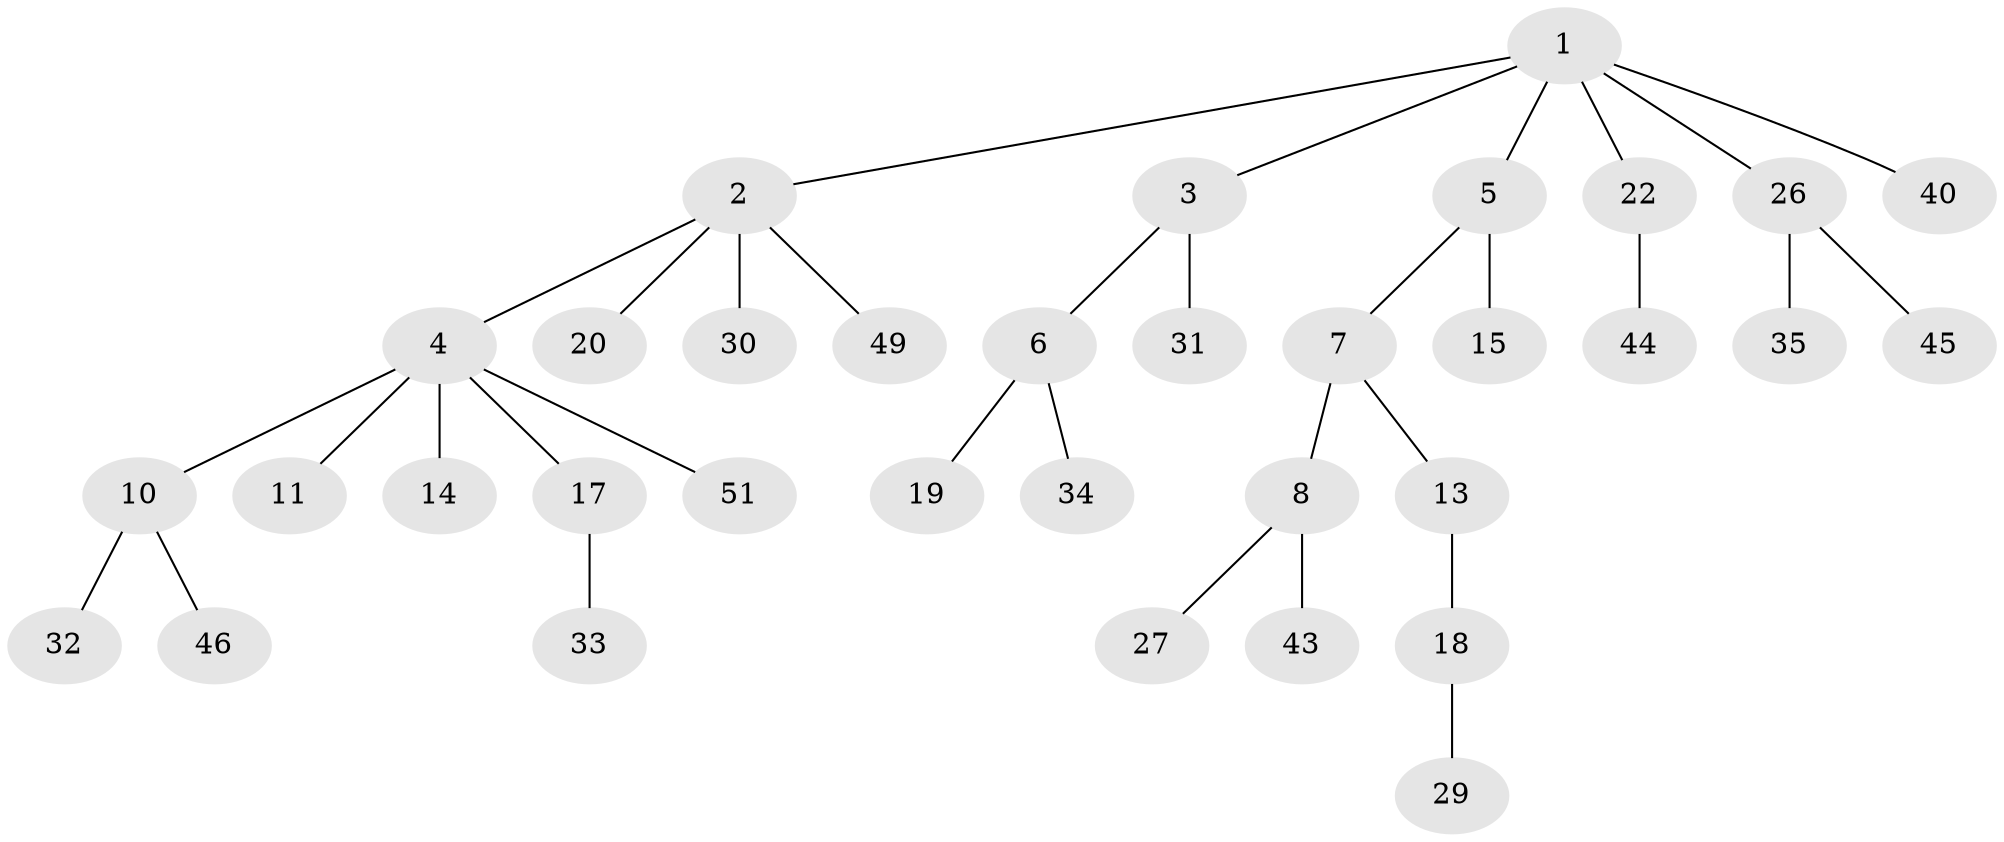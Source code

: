 // original degree distribution, {7: 0.0196078431372549, 6: 0.0392156862745098, 3: 0.17647058823529413, 1: 0.5098039215686274, 2: 0.23529411764705882, 4: 0.0196078431372549}
// Generated by graph-tools (version 1.1) at 2025/42/03/06/25 10:42:03]
// undirected, 34 vertices, 33 edges
graph export_dot {
graph [start="1"]
  node [color=gray90,style=filled];
  1 [super="+9"];
  2 [super="+24"];
  3 [super="+21"];
  4 [super="+25"];
  5 [super="+12"];
  6;
  7;
  8 [super="+16"];
  10 [super="+28"];
  11;
  13 [super="+23"];
  14;
  15;
  17 [super="+41"];
  18 [super="+39"];
  19 [super="+47"];
  20;
  22 [super="+38"];
  26 [super="+42"];
  27;
  29 [super="+36"];
  30;
  31;
  32;
  33;
  34 [super="+50"];
  35 [super="+37"];
  40 [super="+48"];
  43;
  44;
  45;
  46;
  49;
  51;
  1 -- 2;
  1 -- 3;
  1 -- 5;
  1 -- 22;
  1 -- 26;
  1 -- 40;
  2 -- 4;
  2 -- 20;
  2 -- 30;
  2 -- 49;
  3 -- 6;
  3 -- 31;
  4 -- 10;
  4 -- 11;
  4 -- 14;
  4 -- 17;
  4 -- 51;
  5 -- 7;
  5 -- 15;
  6 -- 19;
  6 -- 34;
  7 -- 8;
  7 -- 13;
  8 -- 27;
  8 -- 43;
  10 -- 46;
  10 -- 32;
  13 -- 18;
  17 -- 33;
  18 -- 29;
  22 -- 44;
  26 -- 35;
  26 -- 45;
}

